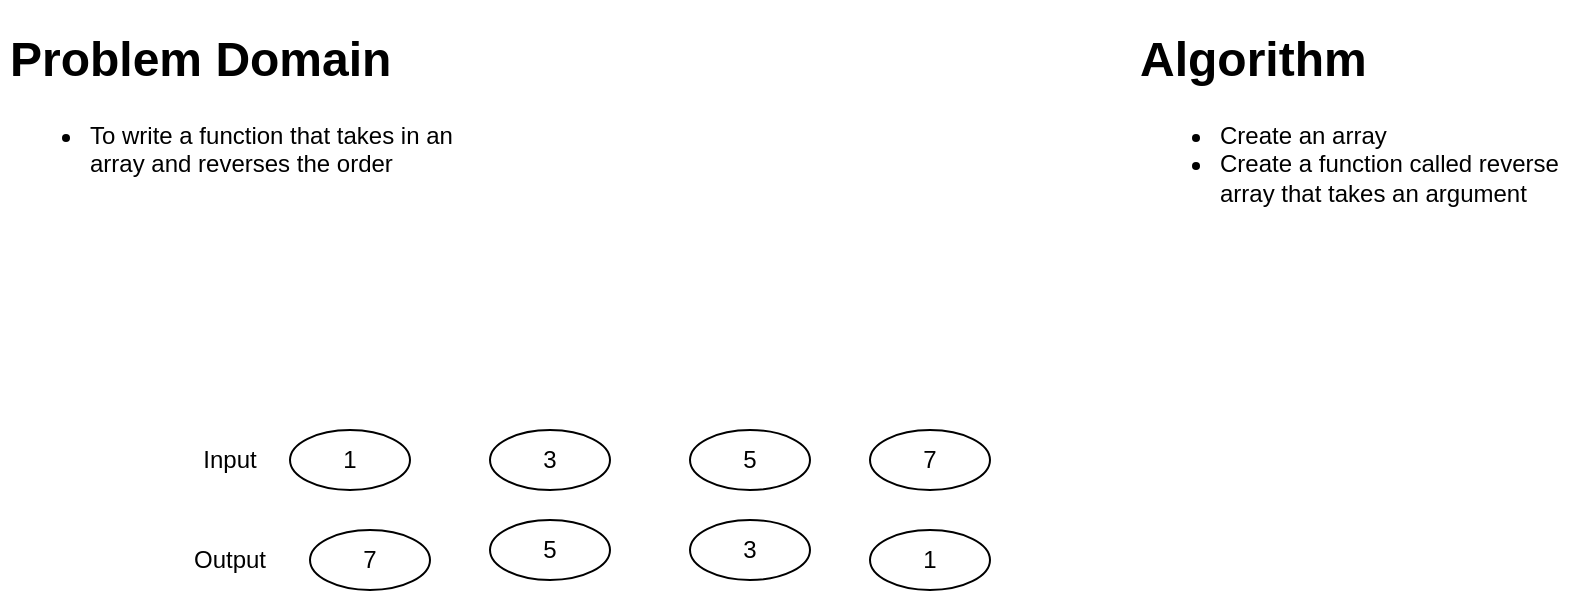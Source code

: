 <mxfile version="13.6.5">
    <diagram id="T9f9H5FXGqmOsRpDfJjg" name="Page-1">
        <mxGraphModel dx="552" dy="646" grid="1" gridSize="10" guides="1" tooltips="1" connect="1" arrows="1" fold="1" page="1" pageScale="1" pageWidth="850" pageHeight="1100" math="0" shadow="0">
            <root>
                <mxCell id="0"/>
                <mxCell id="1" parent="0"/>
                <mxCell id="3" value="&lt;h1&gt;Problem Domain&lt;/h1&gt;&lt;p&gt;&lt;ul&gt;&lt;li&gt;To write a function that takes in an array and reverses the order&lt;/li&gt;&lt;/ul&gt;&lt;/p&gt;" style="text;html=1;strokeColor=none;fillColor=none;spacing=5;spacingTop=-20;whiteSpace=wrap;overflow=hidden;rounded=0;" vertex="1" parent="1">
                    <mxGeometry x="5" y="190" width="230" height="120" as="geometry"/>
                </mxCell>
                <mxCell id="5" value="Input" style="text;html=1;strokeColor=none;fillColor=none;align=center;verticalAlign=middle;whiteSpace=wrap;rounded=0;" vertex="1" parent="1">
                    <mxGeometry x="100" y="400" width="40" height="20" as="geometry"/>
                </mxCell>
                <mxCell id="9" value="Output" style="text;html=1;strokeColor=none;fillColor=none;align=center;verticalAlign=middle;whiteSpace=wrap;rounded=0;" vertex="1" parent="1">
                    <mxGeometry x="100" y="450" width="40" height="20" as="geometry"/>
                </mxCell>
                <mxCell id="12" value="1" style="ellipse;whiteSpace=wrap;html=1;" vertex="1" parent="1">
                    <mxGeometry x="150" y="395" width="60" height="30" as="geometry"/>
                </mxCell>
                <mxCell id="13" value="3" style="ellipse;whiteSpace=wrap;html=1;" vertex="1" parent="1">
                    <mxGeometry x="250" y="395" width="60" height="30" as="geometry"/>
                </mxCell>
                <mxCell id="14" value="5" style="ellipse;whiteSpace=wrap;html=1;" vertex="1" parent="1">
                    <mxGeometry x="350" y="395" width="60" height="30" as="geometry"/>
                </mxCell>
                <mxCell id="15" value="7" style="ellipse;whiteSpace=wrap;html=1;" vertex="1" parent="1">
                    <mxGeometry x="440" y="395" width="60" height="30" as="geometry"/>
                </mxCell>
                <mxCell id="16" value="7" style="ellipse;whiteSpace=wrap;html=1;" vertex="1" parent="1">
                    <mxGeometry x="160" y="445" width="60" height="30" as="geometry"/>
                </mxCell>
                <mxCell id="17" value="5" style="ellipse;whiteSpace=wrap;html=1;" vertex="1" parent="1">
                    <mxGeometry x="250" y="440" width="60" height="30" as="geometry"/>
                </mxCell>
                <mxCell id="18" value="3" style="ellipse;whiteSpace=wrap;html=1;" vertex="1" parent="1">
                    <mxGeometry x="350" y="440" width="60" height="30" as="geometry"/>
                </mxCell>
                <mxCell id="19" value="1" style="ellipse;whiteSpace=wrap;html=1;" vertex="1" parent="1">
                    <mxGeometry x="440" y="445" width="60" height="30" as="geometry"/>
                </mxCell>
                <mxCell id="21" value="&lt;h1&gt;Algorithm&lt;/h1&gt;&lt;p&gt;&lt;/p&gt;&lt;ul&gt;&lt;li&gt;Create an array&lt;/li&gt;&lt;li&gt;Create a function called reverse array that takes an argument&lt;/li&gt;&lt;/ul&gt;&lt;p&gt;&lt;/p&gt;" style="text;html=1;strokeColor=none;fillColor=none;spacing=5;spacingTop=-20;whiteSpace=wrap;overflow=hidden;rounded=0;" vertex="1" parent="1">
                    <mxGeometry x="570" y="190" width="230" height="120" as="geometry"/>
                </mxCell>
            </root>
        </mxGraphModel>
    </diagram>
</mxfile>